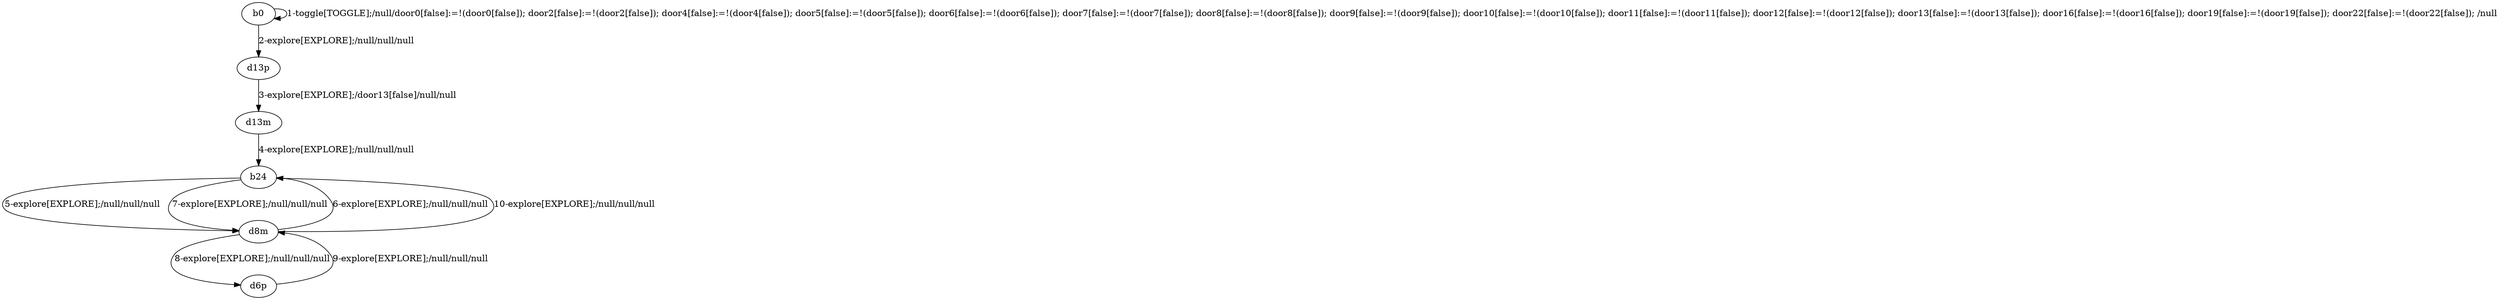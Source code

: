 # Total number of goals covered by this test: 1
# d6p --> d8m

digraph g {
"b0" -> "b0" [label = "1-toggle[TOGGLE];/null/door0[false]:=!(door0[false]); door2[false]:=!(door2[false]); door4[false]:=!(door4[false]); door5[false]:=!(door5[false]); door6[false]:=!(door6[false]); door7[false]:=!(door7[false]); door8[false]:=!(door8[false]); door9[false]:=!(door9[false]); door10[false]:=!(door10[false]); door11[false]:=!(door11[false]); door12[false]:=!(door12[false]); door13[false]:=!(door13[false]); door16[false]:=!(door16[false]); door19[false]:=!(door19[false]); door22[false]:=!(door22[false]); /null"];
"b0" -> "d13p" [label = "2-explore[EXPLORE];/null/null/null"];
"d13p" -> "d13m" [label = "3-explore[EXPLORE];/door13[false]/null/null"];
"d13m" -> "b24" [label = "4-explore[EXPLORE];/null/null/null"];
"b24" -> "d8m" [label = "5-explore[EXPLORE];/null/null/null"];
"d8m" -> "b24" [label = "6-explore[EXPLORE];/null/null/null"];
"b24" -> "d8m" [label = "7-explore[EXPLORE];/null/null/null"];
"d8m" -> "d6p" [label = "8-explore[EXPLORE];/null/null/null"];
"d6p" -> "d8m" [label = "9-explore[EXPLORE];/null/null/null"];
"d8m" -> "b24" [label = "10-explore[EXPLORE];/null/null/null"];
}